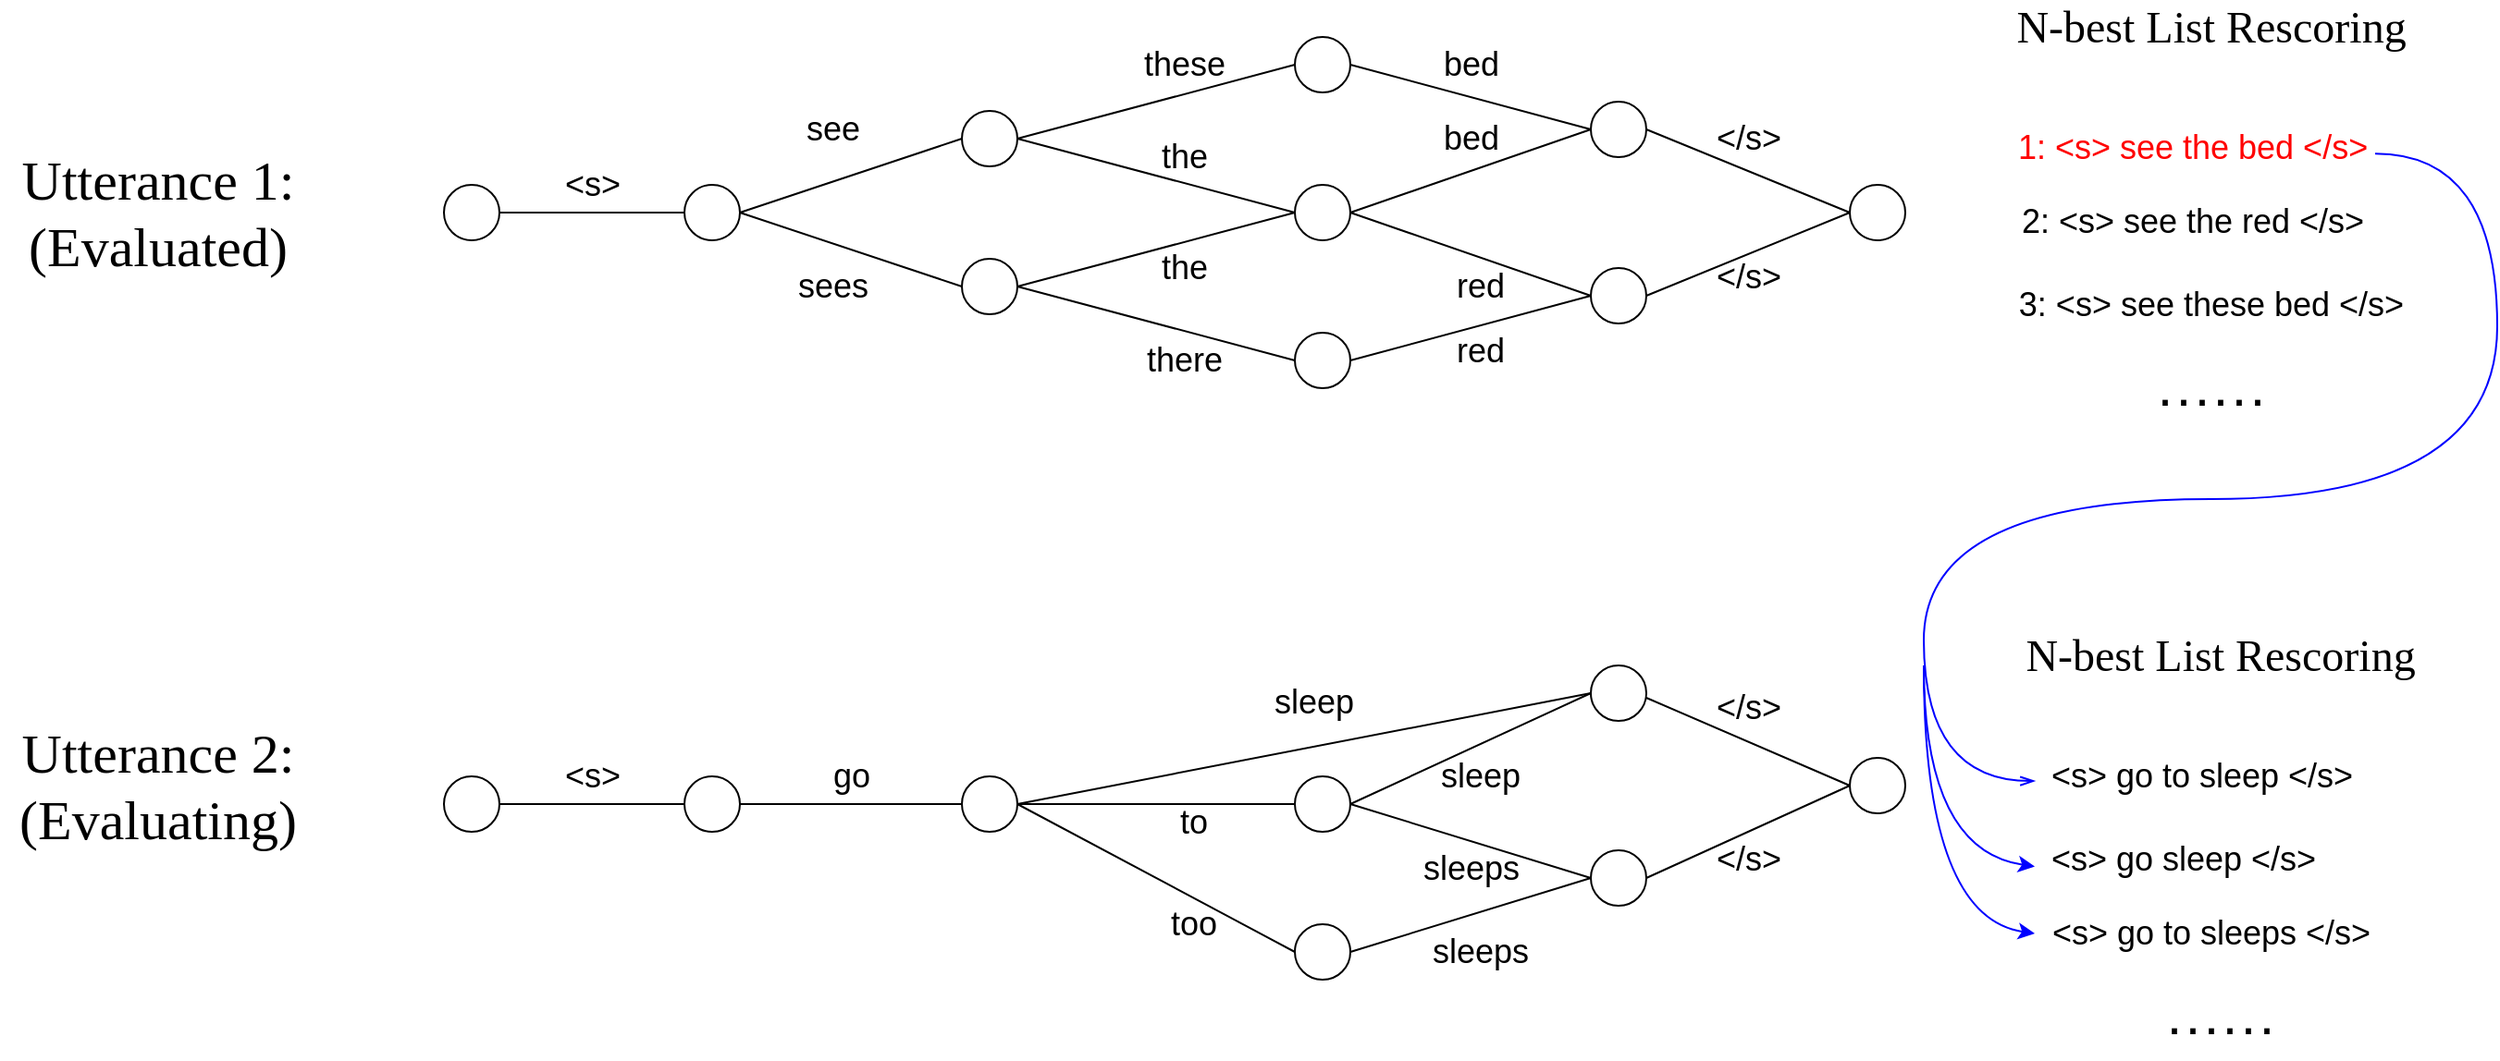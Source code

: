 <mxfile version="16.4.3" type="github"><diagram id="GkwxvoKI0v0egCr2lqlU" name="Page-1"><mxGraphModel dx="1720" dy="1173" grid="1" gridSize="10" guides="1" tooltips="1" connect="1" arrows="1" fold="1" page="1" pageScale="1" pageWidth="850" pageHeight="1100" math="0" shadow="0"><root><mxCell id="0"/><mxCell id="1" parent="0"/><mxCell id="RtcgU3C-zt8aPHX_ZTjs-4" style="rounded=0;orthogonalLoop=1;jettySize=auto;html=1;exitX=1;exitY=0.5;exitDx=0;exitDy=0;entryX=0;entryY=0.5;entryDx=0;entryDy=0;endArrow=none;endFill=0;" parent="1" source="RtcgU3C-zt8aPHX_ZTjs-1" target="RtcgU3C-zt8aPHX_ZTjs-2" edge="1"><mxGeometry relative="1" as="geometry"/></mxCell><mxCell id="RtcgU3C-zt8aPHX_ZTjs-5" style="edgeStyle=none;rounded=0;orthogonalLoop=1;jettySize=auto;html=1;exitX=1;exitY=0.5;exitDx=0;exitDy=0;entryX=0;entryY=0.5;entryDx=0;entryDy=0;endArrow=none;endFill=0;" parent="1" source="RtcgU3C-zt8aPHX_ZTjs-1" target="RtcgU3C-zt8aPHX_ZTjs-3" edge="1"><mxGeometry relative="1" as="geometry"/></mxCell><mxCell id="RtcgU3C-zt8aPHX_ZTjs-1" value="" style="ellipse;whiteSpace=wrap;html=1;aspect=fixed;" parent="1" vertex="1"><mxGeometry x="630" y="300" width="30" height="30" as="geometry"/></mxCell><mxCell id="RtcgU3C-zt8aPHX_ZTjs-10" style="edgeStyle=none;rounded=0;orthogonalLoop=1;jettySize=auto;html=1;exitX=1;exitY=0.5;exitDx=0;exitDy=0;entryX=0;entryY=0.5;entryDx=0;entryDy=0;endArrow=none;endFill=0;" parent="1" source="RtcgU3C-zt8aPHX_ZTjs-2" target="RtcgU3C-zt8aPHX_ZTjs-6" edge="1"><mxGeometry relative="1" as="geometry"/></mxCell><mxCell id="RtcgU3C-zt8aPHX_ZTjs-11" style="edgeStyle=none;rounded=0;orthogonalLoop=1;jettySize=auto;html=1;exitX=1;exitY=0.5;exitDx=0;exitDy=0;entryX=0;entryY=0.5;entryDx=0;entryDy=0;endArrow=none;endFill=0;" parent="1" source="RtcgU3C-zt8aPHX_ZTjs-2" target="RtcgU3C-zt8aPHX_ZTjs-7" edge="1"><mxGeometry relative="1" as="geometry"/></mxCell><mxCell id="RtcgU3C-zt8aPHX_ZTjs-2" value="" style="ellipse;whiteSpace=wrap;html=1;aspect=fixed;" parent="1" vertex="1"><mxGeometry x="780" y="260" width="30" height="30" as="geometry"/></mxCell><mxCell id="RtcgU3C-zt8aPHX_ZTjs-12" style="edgeStyle=none;rounded=0;orthogonalLoop=1;jettySize=auto;html=1;exitX=1;exitY=0.5;exitDx=0;exitDy=0;endArrow=none;endFill=0;entryX=0;entryY=0.5;entryDx=0;entryDy=0;" parent="1" source="RtcgU3C-zt8aPHX_ZTjs-3" target="RtcgU3C-zt8aPHX_ZTjs-7" edge="1"><mxGeometry relative="1" as="geometry"><mxPoint x="940" y="340" as="targetPoint"/></mxGeometry></mxCell><mxCell id="RtcgU3C-zt8aPHX_ZTjs-13" style="edgeStyle=none;rounded=0;orthogonalLoop=1;jettySize=auto;html=1;exitX=1;exitY=0.5;exitDx=0;exitDy=0;entryX=0;entryY=0.5;entryDx=0;entryDy=0;endArrow=none;endFill=0;" parent="1" source="RtcgU3C-zt8aPHX_ZTjs-3" target="RtcgU3C-zt8aPHX_ZTjs-9" edge="1"><mxGeometry relative="1" as="geometry"/></mxCell><mxCell id="RtcgU3C-zt8aPHX_ZTjs-3" value="" style="ellipse;whiteSpace=wrap;html=1;aspect=fixed;" parent="1" vertex="1"><mxGeometry x="780" y="340" width="30" height="30" as="geometry"/></mxCell><mxCell id="RtcgU3C-zt8aPHX_ZTjs-48" style="edgeStyle=none;rounded=0;orthogonalLoop=1;jettySize=auto;html=1;exitX=1;exitY=0.5;exitDx=0;exitDy=0;entryX=0;entryY=0.5;entryDx=0;entryDy=0;fontSize=18;endArrow=none;endFill=0;" parent="1" source="RtcgU3C-zt8aPHX_ZTjs-6" target="RtcgU3C-zt8aPHX_ZTjs-23" edge="1"><mxGeometry relative="1" as="geometry"/></mxCell><mxCell id="RtcgU3C-zt8aPHX_ZTjs-6" value="" style="ellipse;whiteSpace=wrap;html=1;aspect=fixed;" parent="1" vertex="1"><mxGeometry x="960" y="220" width="30" height="30" as="geometry"/></mxCell><mxCell id="RtcgU3C-zt8aPHX_ZTjs-25" style="edgeStyle=none;rounded=0;orthogonalLoop=1;jettySize=auto;html=1;exitX=1;exitY=0.5;exitDx=0;exitDy=0;entryX=0;entryY=0.5;entryDx=0;entryDy=0;fontSize=18;endArrow=none;endFill=0;" parent="1" source="RtcgU3C-zt8aPHX_ZTjs-7" target="RtcgU3C-zt8aPHX_ZTjs-23" edge="1"><mxGeometry relative="1" as="geometry"/></mxCell><mxCell id="RtcgU3C-zt8aPHX_ZTjs-29" style="edgeStyle=none;rounded=0;orthogonalLoop=1;jettySize=auto;html=1;exitX=1;exitY=0.5;exitDx=0;exitDy=0;entryX=0;entryY=0.5;entryDx=0;entryDy=0;fontSize=18;endArrow=none;endFill=0;" parent="1" source="RtcgU3C-zt8aPHX_ZTjs-7" target="RtcgU3C-zt8aPHX_ZTjs-28" edge="1"><mxGeometry relative="1" as="geometry"/></mxCell><mxCell id="RtcgU3C-zt8aPHX_ZTjs-7" value="" style="ellipse;whiteSpace=wrap;html=1;aspect=fixed;" parent="1" vertex="1"><mxGeometry x="960" y="300" width="30" height="30" as="geometry"/></mxCell><mxCell id="RtcgU3C-zt8aPHX_ZTjs-45" style="edgeStyle=none;rounded=0;orthogonalLoop=1;jettySize=auto;html=1;exitX=1;exitY=0.5;exitDx=0;exitDy=0;entryX=0;entryY=0.5;entryDx=0;entryDy=0;fontSize=18;endArrow=none;endFill=0;" parent="1" source="RtcgU3C-zt8aPHX_ZTjs-9" target="RtcgU3C-zt8aPHX_ZTjs-28" edge="1"><mxGeometry relative="1" as="geometry"/></mxCell><mxCell id="RtcgU3C-zt8aPHX_ZTjs-9" value="" style="ellipse;whiteSpace=wrap;html=1;aspect=fixed;" parent="1" vertex="1"><mxGeometry x="960" y="380" width="30" height="30" as="geometry"/></mxCell><mxCell id="RtcgU3C-zt8aPHX_ZTjs-14" value="&lt;font style=&quot;font-size: 18px&quot;&gt;see&lt;/font&gt;" style="text;html=1;align=center;verticalAlign=middle;resizable=0;points=[];autosize=1;strokeColor=none;fillColor=none;" parent="1" vertex="1"><mxGeometry x="690" y="260" width="40" height="20" as="geometry"/></mxCell><mxCell id="RtcgU3C-zt8aPHX_ZTjs-15" value="&lt;font style=&quot;font-size: 18px&quot;&gt;sees&lt;/font&gt;" style="text;html=1;align=center;verticalAlign=middle;resizable=0;points=[];autosize=1;strokeColor=none;fillColor=none;" parent="1" vertex="1"><mxGeometry x="685" y="345" width="50" height="20" as="geometry"/></mxCell><mxCell id="RtcgU3C-zt8aPHX_ZTjs-16" value="these" style="text;html=1;align=center;verticalAlign=middle;resizable=0;points=[];autosize=1;strokeColor=none;fillColor=none;fontSize=18;" parent="1" vertex="1"><mxGeometry x="870" y="220" width="60" height="30" as="geometry"/></mxCell><mxCell id="RtcgU3C-zt8aPHX_ZTjs-17" value="the" style="text;html=1;align=center;verticalAlign=middle;resizable=0;points=[];autosize=1;strokeColor=none;fillColor=none;fontSize=18;" parent="1" vertex="1"><mxGeometry x="880" y="270" width="40" height="30" as="geometry"/></mxCell><mxCell id="RtcgU3C-zt8aPHX_ZTjs-18" value="the" style="text;html=1;align=center;verticalAlign=middle;resizable=0;points=[];autosize=1;strokeColor=none;fillColor=none;fontSize=18;" parent="1" vertex="1"><mxGeometry x="880" y="330" width="40" height="30" as="geometry"/></mxCell><mxCell id="RtcgU3C-zt8aPHX_ZTjs-19" value="there" style="text;html=1;align=center;verticalAlign=middle;resizable=0;points=[];autosize=1;strokeColor=none;fillColor=none;fontSize=18;" parent="1" vertex="1"><mxGeometry x="870" y="380" width="60" height="30" as="geometry"/></mxCell><mxCell id="RtcgU3C-zt8aPHX_ZTjs-21" style="edgeStyle=none;rounded=0;orthogonalLoop=1;jettySize=auto;html=1;exitX=1;exitY=0.5;exitDx=0;exitDy=0;entryX=0;entryY=0.5;entryDx=0;entryDy=0;fontSize=18;endArrow=none;endFill=0;" parent="1" source="RtcgU3C-zt8aPHX_ZTjs-20" target="RtcgU3C-zt8aPHX_ZTjs-1" edge="1"><mxGeometry relative="1" as="geometry"/></mxCell><mxCell id="RtcgU3C-zt8aPHX_ZTjs-20" value="" style="ellipse;whiteSpace=wrap;html=1;aspect=fixed;" parent="1" vertex="1"><mxGeometry x="500" y="300" width="30" height="30" as="geometry"/></mxCell><mxCell id="RtcgU3C-zt8aPHX_ZTjs-22" value="&lt;font style=&quot;font-size: 18px&quot;&gt;&amp;lt;s&amp;gt;&lt;/font&gt;" style="text;html=1;align=center;verticalAlign=middle;resizable=0;points=[];autosize=1;strokeColor=none;fillColor=none;" parent="1" vertex="1"><mxGeometry x="555" y="290" width="50" height="20" as="geometry"/></mxCell><mxCell id="RtcgU3C-zt8aPHX_ZTjs-51" style="edgeStyle=none;rounded=0;orthogonalLoop=1;jettySize=auto;html=1;exitX=1;exitY=0.5;exitDx=0;exitDy=0;entryX=0;entryY=0.5;entryDx=0;entryDy=0;fontSize=18;endArrow=none;endFill=0;" parent="1" source="RtcgU3C-zt8aPHX_ZTjs-23" target="RtcgU3C-zt8aPHX_ZTjs-50" edge="1"><mxGeometry relative="1" as="geometry"/></mxCell><mxCell id="RtcgU3C-zt8aPHX_ZTjs-23" value="" style="ellipse;whiteSpace=wrap;html=1;aspect=fixed;" parent="1" vertex="1"><mxGeometry x="1120" y="255" width="30" height="30" as="geometry"/></mxCell><mxCell id="RtcgU3C-zt8aPHX_ZTjs-52" style="edgeStyle=none;rounded=0;orthogonalLoop=1;jettySize=auto;html=1;exitX=1;exitY=0.5;exitDx=0;exitDy=0;fontSize=18;endArrow=none;endFill=0;entryX=0;entryY=0.5;entryDx=0;entryDy=0;" parent="1" source="RtcgU3C-zt8aPHX_ZTjs-28" target="RtcgU3C-zt8aPHX_ZTjs-50" edge="1"><mxGeometry relative="1" as="geometry"><mxPoint x="1220" y="340" as="targetPoint"/></mxGeometry></mxCell><mxCell id="RtcgU3C-zt8aPHX_ZTjs-28" value="" style="ellipse;whiteSpace=wrap;html=1;aspect=fixed;" parent="1" vertex="1"><mxGeometry x="1120" y="345" width="30" height="30" as="geometry"/></mxCell><mxCell id="RtcgU3C-zt8aPHX_ZTjs-38" value="bed" style="text;html=1;align=center;verticalAlign=middle;resizable=0;points=[];autosize=1;strokeColor=none;fillColor=none;fontSize=18;" parent="1" vertex="1"><mxGeometry x="1030" y="260" width="50" height="30" as="geometry"/></mxCell><mxCell id="RtcgU3C-zt8aPHX_ZTjs-39" value="red" style="text;html=1;align=center;verticalAlign=middle;resizable=0;points=[];autosize=1;strokeColor=none;fillColor=none;fontSize=18;" parent="1" vertex="1"><mxGeometry x="1040" y="340" width="40" height="30" as="geometry"/></mxCell><mxCell id="RtcgU3C-zt8aPHX_ZTjs-46" value="red" style="text;html=1;align=center;verticalAlign=middle;resizable=0;points=[];autosize=1;strokeColor=none;fillColor=none;fontSize=18;" parent="1" vertex="1"><mxGeometry x="1040" y="375" width="40" height="30" as="geometry"/></mxCell><mxCell id="RtcgU3C-zt8aPHX_ZTjs-49" value="bed" style="text;html=1;align=center;verticalAlign=middle;resizable=0;points=[];autosize=1;strokeColor=none;fillColor=none;fontSize=18;" parent="1" vertex="1"><mxGeometry x="1030" y="220" width="50" height="30" as="geometry"/></mxCell><mxCell id="RtcgU3C-zt8aPHX_ZTjs-50" value="" style="ellipse;whiteSpace=wrap;html=1;aspect=fixed;" parent="1" vertex="1"><mxGeometry x="1260" y="300" width="30" height="30" as="geometry"/></mxCell><mxCell id="RtcgU3C-zt8aPHX_ZTjs-53" value="&amp;lt;/s&amp;gt;" style="text;html=1;align=center;verticalAlign=middle;resizable=0;points=[];autosize=1;strokeColor=none;fillColor=none;fontSize=18;" parent="1" vertex="1"><mxGeometry x="1180" y="260" width="50" height="30" as="geometry"/></mxCell><mxCell id="RtcgU3C-zt8aPHX_ZTjs-54" value="&amp;lt;/s&amp;gt;" style="text;html=1;align=center;verticalAlign=middle;resizable=0;points=[];autosize=1;strokeColor=none;fillColor=none;fontSize=18;" parent="1" vertex="1"><mxGeometry x="1180" y="335" width="50" height="30" as="geometry"/></mxCell><mxCell id="S6dXvGYUKfFC7OKVoMIb-1" style="edgeStyle=orthogonalEdgeStyle;orthogonalLoop=1;jettySize=auto;html=1;entryX=0.001;entryY=0.585;entryDx=0;entryDy=0;entryPerimeter=0;exitX=0.995;exitY=0.604;exitDx=0;exitDy=0;exitPerimeter=0;strokeColor=#0000FF;curved=1;endArrow=openThin;endFill=0;" edge="1" parent="1" source="RtcgU3C-zt8aPHX_ZTjs-55" target="RtcgU3C-zt8aPHX_ZTjs-114"><mxGeometry relative="1" as="geometry"><Array as="points"><mxPoint x="1610" y="283"/><mxPoint x="1610" y="470"/><mxPoint x="1300" y="470"/><mxPoint x="1300" y="623"/></Array></mxGeometry></mxCell><mxCell id="RtcgU3C-zt8aPHX_ZTjs-55" value="&lt;font color=&quot;#ff0000&quot;&gt;1: &amp;lt;s&amp;gt; see the bed &amp;lt;/s&amp;gt;&lt;/font&gt;" style="text;html=1;align=center;verticalAlign=middle;resizable=0;points=[];autosize=1;strokeColor=none;fillColor=none;fontSize=18;" parent="1" vertex="1"><mxGeometry x="1345" y="265" width="200" height="30" as="geometry"/></mxCell><mxCell id="RtcgU3C-zt8aPHX_ZTjs-56" value="2: &amp;lt;s&amp;gt; see the red &amp;lt;/s&amp;gt;" style="text;html=1;align=center;verticalAlign=middle;resizable=0;points=[];autosize=1;strokeColor=none;fillColor=none;fontSize=18;" parent="1" vertex="1"><mxGeometry x="1345" y="305" width="200" height="30" as="geometry"/></mxCell><mxCell id="RtcgU3C-zt8aPHX_ZTjs-57" value="3: &amp;lt;s&amp;gt; see these bed &amp;lt;/s&amp;gt;" style="text;html=1;align=center;verticalAlign=middle;resizable=0;points=[];autosize=1;strokeColor=none;fillColor=none;fontSize=18;" parent="1" vertex="1"><mxGeometry x="1345" y="350" width="220" height="30" as="geometry"/></mxCell><mxCell id="RtcgU3C-zt8aPHX_ZTjs-58" value="&lt;font face=&quot;Garamond&quot; style=&quot;font-size: 24px&quot;&gt;N-best List Rescoring&lt;/font&gt;" style="text;html=1;align=center;verticalAlign=middle;resizable=0;points=[];autosize=1;strokeColor=none;fillColor=none;fontSize=18;" parent="1" vertex="1"><mxGeometry x="1340" y="200" width="230" height="30" as="geometry"/></mxCell><mxCell id="RtcgU3C-zt8aPHX_ZTjs-60" value="&lt;font style=&quot;font-size: 30px&quot;&gt;······&lt;/font&gt;" style="text;html=1;align=center;verticalAlign=middle;resizable=0;points=[];autosize=1;strokeColor=none;fillColor=none;fontSize=18;" parent="1" vertex="1"><mxGeometry x="1420" y="400" width="70" height="30" as="geometry"/></mxCell><mxCell id="RtcgU3C-zt8aPHX_ZTjs-61" style="rounded=0;orthogonalLoop=1;jettySize=auto;html=1;exitX=1;exitY=0.5;exitDx=0;exitDy=0;entryX=0;entryY=0.5;entryDx=0;entryDy=0;endArrow=none;endFill=0;" parent="1" source="RtcgU3C-zt8aPHX_ZTjs-63" target="RtcgU3C-zt8aPHX_ZTjs-66" edge="1"><mxGeometry relative="1" as="geometry"/></mxCell><mxCell id="RtcgU3C-zt8aPHX_ZTjs-62" style="edgeStyle=none;rounded=0;orthogonalLoop=1;jettySize=auto;html=1;exitX=1;exitY=0.5;exitDx=0;exitDy=0;entryX=0;entryY=0.5;entryDx=0;entryDy=0;endArrow=none;endFill=0;" parent="1" source="RtcgU3C-zt8aPHX_ZTjs-63" target="RtcgU3C-zt8aPHX_ZTjs-69" edge="1"><mxGeometry relative="1" as="geometry"/></mxCell><mxCell id="RtcgU3C-zt8aPHX_ZTjs-103" style="edgeStyle=none;rounded=0;orthogonalLoop=1;jettySize=auto;html=1;exitX=1;exitY=0.5;exitDx=0;exitDy=0;entryX=0;entryY=0.5;entryDx=0;entryDy=0;fontFamily=Garamond;fontSize=30;endArrow=none;endFill=0;" parent="1" source="RtcgU3C-zt8aPHX_ZTjs-63" target="RtcgU3C-zt8aPHX_ZTjs-102" edge="1"><mxGeometry relative="1" as="geometry"/></mxCell><mxCell id="RtcgU3C-zt8aPHX_ZTjs-63" value="" style="ellipse;whiteSpace=wrap;html=1;aspect=fixed;" parent="1" vertex="1"><mxGeometry x="780" y="620" width="30" height="30" as="geometry"/></mxCell><mxCell id="RtcgU3C-zt8aPHX_ZTjs-106" style="edgeStyle=none;rounded=0;orthogonalLoop=1;jettySize=auto;html=1;exitX=1;exitY=0.5;exitDx=0;exitDy=0;entryX=0;entryY=0.5;entryDx=0;entryDy=0;fontFamily=Garamond;fontSize=30;endArrow=none;endFill=0;" parent="1" source="RtcgU3C-zt8aPHX_ZTjs-66" target="RtcgU3C-zt8aPHX_ZTjs-105" edge="1"><mxGeometry relative="1" as="geometry"/></mxCell><mxCell id="RtcgU3C-zt8aPHX_ZTjs-110" style="edgeStyle=none;rounded=0;orthogonalLoop=1;jettySize=auto;html=1;exitX=1;exitY=0.5;exitDx=0;exitDy=0;entryX=0;entryY=0.5;entryDx=0;entryDy=0;fontFamily=Garamond;fontSize=30;endArrow=none;endFill=0;" parent="1" source="RtcgU3C-zt8aPHX_ZTjs-66" target="RtcgU3C-zt8aPHX_ZTjs-102" edge="1"><mxGeometry relative="1" as="geometry"/></mxCell><mxCell id="RtcgU3C-zt8aPHX_ZTjs-66" value="" style="ellipse;whiteSpace=wrap;html=1;aspect=fixed;" parent="1" vertex="1"><mxGeometry x="960" y="620" width="30" height="30" as="geometry"/></mxCell><mxCell id="RtcgU3C-zt8aPHX_ZTjs-109" style="edgeStyle=none;rounded=0;orthogonalLoop=1;jettySize=auto;html=1;exitX=1;exitY=0.5;exitDx=0;exitDy=0;entryX=0;entryY=0.5;entryDx=0;entryDy=0;fontFamily=Garamond;fontSize=30;endArrow=none;endFill=0;" parent="1" source="RtcgU3C-zt8aPHX_ZTjs-69" target="RtcgU3C-zt8aPHX_ZTjs-105" edge="1"><mxGeometry relative="1" as="geometry"/></mxCell><mxCell id="RtcgU3C-zt8aPHX_ZTjs-69" value="" style="ellipse;whiteSpace=wrap;html=1;aspect=fixed;" parent="1" vertex="1"><mxGeometry x="960" y="700" width="30" height="30" as="geometry"/></mxCell><mxCell id="RtcgU3C-zt8aPHX_ZTjs-77" value="&lt;font style=&quot;font-size: 18px&quot;&gt;to&lt;/font&gt;" style="text;html=1;align=center;verticalAlign=middle;resizable=0;points=[];autosize=1;strokeColor=none;fillColor=none;" parent="1" vertex="1"><mxGeometry x="890" y="635" width="30" height="20" as="geometry"/></mxCell><mxCell id="RtcgU3C-zt8aPHX_ZTjs-78" value="&lt;font style=&quot;font-size: 18px&quot;&gt;too&lt;/font&gt;" style="text;html=1;align=center;verticalAlign=middle;resizable=0;points=[];autosize=1;strokeColor=none;fillColor=none;" parent="1" vertex="1"><mxGeometry x="885" y="690" width="40" height="20" as="geometry"/></mxCell><mxCell id="RtcgU3C-zt8aPHX_ZTjs-83" style="edgeStyle=none;rounded=0;orthogonalLoop=1;jettySize=auto;html=1;exitX=1;exitY=0.5;exitDx=0;exitDy=0;entryX=0;entryY=0.5;entryDx=0;entryDy=0;fontSize=18;endArrow=none;endFill=0;" parent="1" source="RtcgU3C-zt8aPHX_ZTjs-84" target="RtcgU3C-zt8aPHX_ZTjs-63" edge="1"><mxGeometry relative="1" as="geometry"/></mxCell><mxCell id="RtcgU3C-zt8aPHX_ZTjs-84" value="" style="ellipse;whiteSpace=wrap;html=1;aspect=fixed;" parent="1" vertex="1"><mxGeometry x="630" y="620" width="30" height="30" as="geometry"/></mxCell><mxCell id="RtcgU3C-zt8aPHX_ZTjs-85" value="&lt;font style=&quot;font-size: 18px&quot;&gt;go&lt;/font&gt;" style="text;html=1;align=center;verticalAlign=middle;resizable=0;points=[];autosize=1;strokeColor=none;fillColor=none;" parent="1" vertex="1"><mxGeometry x="700" y="610" width="40" height="20" as="geometry"/></mxCell><mxCell id="RtcgU3C-zt8aPHX_ZTjs-86" style="edgeStyle=none;rounded=0;orthogonalLoop=1;jettySize=auto;html=1;exitX=1;exitY=0.5;exitDx=0;exitDy=0;entryX=0;entryY=0.5;entryDx=0;entryDy=0;fontSize=18;endArrow=none;endFill=0;" parent="1" target="RtcgU3C-zt8aPHX_ZTjs-94" edge="1"><mxGeometry relative="1" as="geometry"><mxPoint x="1150" y="577.5" as="sourcePoint"/></mxGeometry></mxCell><mxCell id="RtcgU3C-zt8aPHX_ZTjs-88" style="edgeStyle=none;rounded=0;orthogonalLoop=1;jettySize=auto;html=1;exitX=1;exitY=0.5;exitDx=0;exitDy=0;fontSize=18;endArrow=none;endFill=0;entryX=0;entryY=0.5;entryDx=0;entryDy=0;" parent="1" source="RtcgU3C-zt8aPHX_ZTjs-105" target="RtcgU3C-zt8aPHX_ZTjs-94" edge="1"><mxGeometry relative="1" as="geometry"><mxPoint x="1220" y="647.5" as="targetPoint"/><mxPoint x="1150" y="667.5" as="sourcePoint"/></mxGeometry></mxCell><mxCell id="RtcgU3C-zt8aPHX_ZTjs-94" value="" style="ellipse;whiteSpace=wrap;html=1;aspect=fixed;" parent="1" vertex="1"><mxGeometry x="1260" y="610" width="30" height="30" as="geometry"/></mxCell><mxCell id="RtcgU3C-zt8aPHX_ZTjs-95" value="&amp;lt;/s&amp;gt;" style="text;html=1;align=center;verticalAlign=middle;resizable=0;points=[];autosize=1;strokeColor=none;fillColor=none;fontSize=18;" parent="1" vertex="1"><mxGeometry x="1180" y="567.5" width="50" height="30" as="geometry"/></mxCell><mxCell id="RtcgU3C-zt8aPHX_ZTjs-96" value="&amp;lt;/s&amp;gt;" style="text;html=1;align=center;verticalAlign=middle;resizable=0;points=[];autosize=1;strokeColor=none;fillColor=none;fontSize=18;" parent="1" vertex="1"><mxGeometry x="1180" y="650" width="50" height="30" as="geometry"/></mxCell><mxCell id="RtcgU3C-zt8aPHX_ZTjs-98" style="edgeStyle=none;rounded=0;orthogonalLoop=1;jettySize=auto;html=1;exitX=1;exitY=0.5;exitDx=0;exitDy=0;entryX=0;entryY=0.5;entryDx=0;entryDy=0;fontFamily=Garamond;fontSize=30;endArrow=none;endFill=0;" parent="1" source="RtcgU3C-zt8aPHX_ZTjs-97" target="RtcgU3C-zt8aPHX_ZTjs-84" edge="1"><mxGeometry relative="1" as="geometry"/></mxCell><mxCell id="RtcgU3C-zt8aPHX_ZTjs-97" value="" style="ellipse;whiteSpace=wrap;html=1;aspect=fixed;" parent="1" vertex="1"><mxGeometry x="500" y="620" width="30" height="30" as="geometry"/></mxCell><mxCell id="RtcgU3C-zt8aPHX_ZTjs-99" value="&lt;font style=&quot;font-size: 18px&quot;&gt;&amp;lt;s&amp;gt;&lt;/font&gt;" style="text;html=1;align=center;verticalAlign=middle;resizable=0;points=[];autosize=1;strokeColor=none;fillColor=none;" parent="1" vertex="1"><mxGeometry x="555" y="610" width="50" height="20" as="geometry"/></mxCell><mxCell id="RtcgU3C-zt8aPHX_ZTjs-102" value="" style="ellipse;whiteSpace=wrap;html=1;aspect=fixed;" parent="1" vertex="1"><mxGeometry x="1120" y="560" width="30" height="30" as="geometry"/></mxCell><mxCell id="RtcgU3C-zt8aPHX_ZTjs-105" value="" style="ellipse;whiteSpace=wrap;html=1;aspect=fixed;" parent="1" vertex="1"><mxGeometry x="1120" y="660" width="30" height="30" as="geometry"/></mxCell><mxCell id="RtcgU3C-zt8aPHX_ZTjs-108" value="&lt;font style=&quot;font-size: 18px&quot;&gt;sleeps&lt;/font&gt;" style="text;html=1;align=center;verticalAlign=middle;resizable=0;points=[];autosize=1;strokeColor=none;fillColor=none;" parent="1" vertex="1"><mxGeometry x="1020" y="660" width="70" height="20" as="geometry"/></mxCell><mxCell id="RtcgU3C-zt8aPHX_ZTjs-111" value="&lt;font style=&quot;font-size: 18px&quot;&gt;sleep&lt;/font&gt;" style="text;html=1;align=center;verticalAlign=middle;resizable=0;points=[];autosize=1;strokeColor=none;fillColor=none;" parent="1" vertex="1"><mxGeometry x="940" y="570" width="60" height="20" as="geometry"/></mxCell><mxCell id="RtcgU3C-zt8aPHX_ZTjs-112" value="&lt;font style=&quot;font-size: 18px&quot;&gt;sleep&lt;/font&gt;" style="text;html=1;align=center;verticalAlign=middle;resizable=0;points=[];autosize=1;strokeColor=none;fillColor=none;" parent="1" vertex="1"><mxGeometry x="1030" y="610" width="60" height="20" as="geometry"/></mxCell><mxCell id="RtcgU3C-zt8aPHX_ZTjs-113" value="&lt;font style=&quot;font-size: 18px&quot;&gt;sleeps&lt;/font&gt;" style="text;html=1;align=center;verticalAlign=middle;resizable=0;points=[];autosize=1;strokeColor=none;fillColor=none;" parent="1" vertex="1"><mxGeometry x="1025" y="705" width="70" height="20" as="geometry"/></mxCell><mxCell id="RtcgU3C-zt8aPHX_ZTjs-114" value="&amp;lt;s&amp;gt; go to sleep &amp;lt;/s&amp;gt;" style="text;html=1;align=center;verticalAlign=middle;resizable=0;points=[];autosize=1;strokeColor=none;fillColor=none;fontSize=18;" parent="1" vertex="1"><mxGeometry x="1360" y="605" width="180" height="30" as="geometry"/></mxCell><mxCell id="RtcgU3C-zt8aPHX_ZTjs-115" value="&amp;lt;s&amp;gt; go sleep &amp;lt;/s&amp;gt;" style="text;html=1;align=center;verticalAlign=middle;resizable=0;points=[];autosize=1;strokeColor=none;fillColor=none;fontSize=18;" parent="1" vertex="1"><mxGeometry x="1360" y="650" width="160" height="30" as="geometry"/></mxCell><mxCell id="RtcgU3C-zt8aPHX_ZTjs-116" value="&amp;lt;s&amp;gt; go to sleeps &amp;lt;/s&amp;gt;" style="text;html=1;align=center;verticalAlign=middle;resizable=0;points=[];autosize=1;strokeColor=none;fillColor=none;fontSize=18;" parent="1" vertex="1"><mxGeometry x="1360" y="690" width="190" height="30" as="geometry"/></mxCell><mxCell id="RtcgU3C-zt8aPHX_ZTjs-117" value="&lt;font face=&quot;Garamond&quot; style=&quot;font-size: 24px&quot;&gt;N-best List Rescoring&lt;/font&gt;" style="text;html=1;align=center;verticalAlign=middle;resizable=0;points=[];autosize=1;strokeColor=none;fillColor=none;fontSize=18;" parent="1" vertex="1"><mxGeometry x="1345" y="540" width="230" height="30" as="geometry"/></mxCell><mxCell id="RtcgU3C-zt8aPHX_ZTjs-118" value="&lt;font style=&quot;font-size: 30px&quot;&gt;······&lt;/font&gt;" style="text;html=1;align=center;verticalAlign=middle;resizable=0;points=[];autosize=1;strokeColor=none;fillColor=none;fontSize=18;" parent="1" vertex="1"><mxGeometry x="1425" y="740" width="70" height="30" as="geometry"/></mxCell><mxCell id="RtcgU3C-zt8aPHX_ZTjs-119" value="&lt;font color=&quot;#000000&quot; face=&quot;Lucida Console&quot;&gt;Utterance 1:&lt;br&gt;(Evaluated)&lt;br&gt;&lt;/font&gt;" style="text;html=1;align=center;verticalAlign=middle;resizable=0;points=[];autosize=1;strokeColor=none;fillColor=none;fontSize=30;fontFamily=Garamond;fontColor=#FF0000;" parent="1" vertex="1"><mxGeometry x="265" y="275" width="160" height="80" as="geometry"/></mxCell><mxCell id="RtcgU3C-zt8aPHX_ZTjs-120" value="&lt;font color=&quot;#000000&quot; face=&quot;Lucida Console&quot;&gt;Utterance 2:&lt;br&gt;(Evaluating)&lt;br&gt;&lt;/font&gt;" style="text;html=1;align=center;verticalAlign=middle;resizable=0;points=[];autosize=1;strokeColor=none;fillColor=none;fontSize=30;fontFamily=Garamond;fontColor=#FF0000;" parent="1" vertex="1"><mxGeometry x="260" y="585" width="170" height="80" as="geometry"/></mxCell><mxCell id="S6dXvGYUKfFC7OKVoMIb-2" value="" style="curved=1;endArrow=classic;html=1;strokeColor=#0000FF;entryX=0;entryY=0.627;entryDx=0;entryDy=0;entryPerimeter=0;" edge="1" parent="1" target="RtcgU3C-zt8aPHX_ZTjs-115"><mxGeometry width="50" height="50" relative="1" as="geometry"><mxPoint x="1300" y="560" as="sourcePoint"/><mxPoint x="1070" y="520" as="targetPoint"/><Array as="points"><mxPoint x="1300" y="660"/></Array></mxGeometry></mxCell><mxCell id="S6dXvGYUKfFC7OKVoMIb-3" value="" style="curved=1;endArrow=classic;html=1;strokeColor=#0000FF;entryX=0;entryY=0.627;entryDx=0;entryDy=0;entryPerimeter=0;" edge="1" parent="1"><mxGeometry width="50" height="50" relative="1" as="geometry"><mxPoint x="1300" y="560" as="sourcePoint"/><mxPoint x="1360" y="705" as="targetPoint"/><Array as="points"><mxPoint x="1300" y="696.19"/></Array></mxGeometry></mxCell></root></mxGraphModel></diagram></mxfile>
